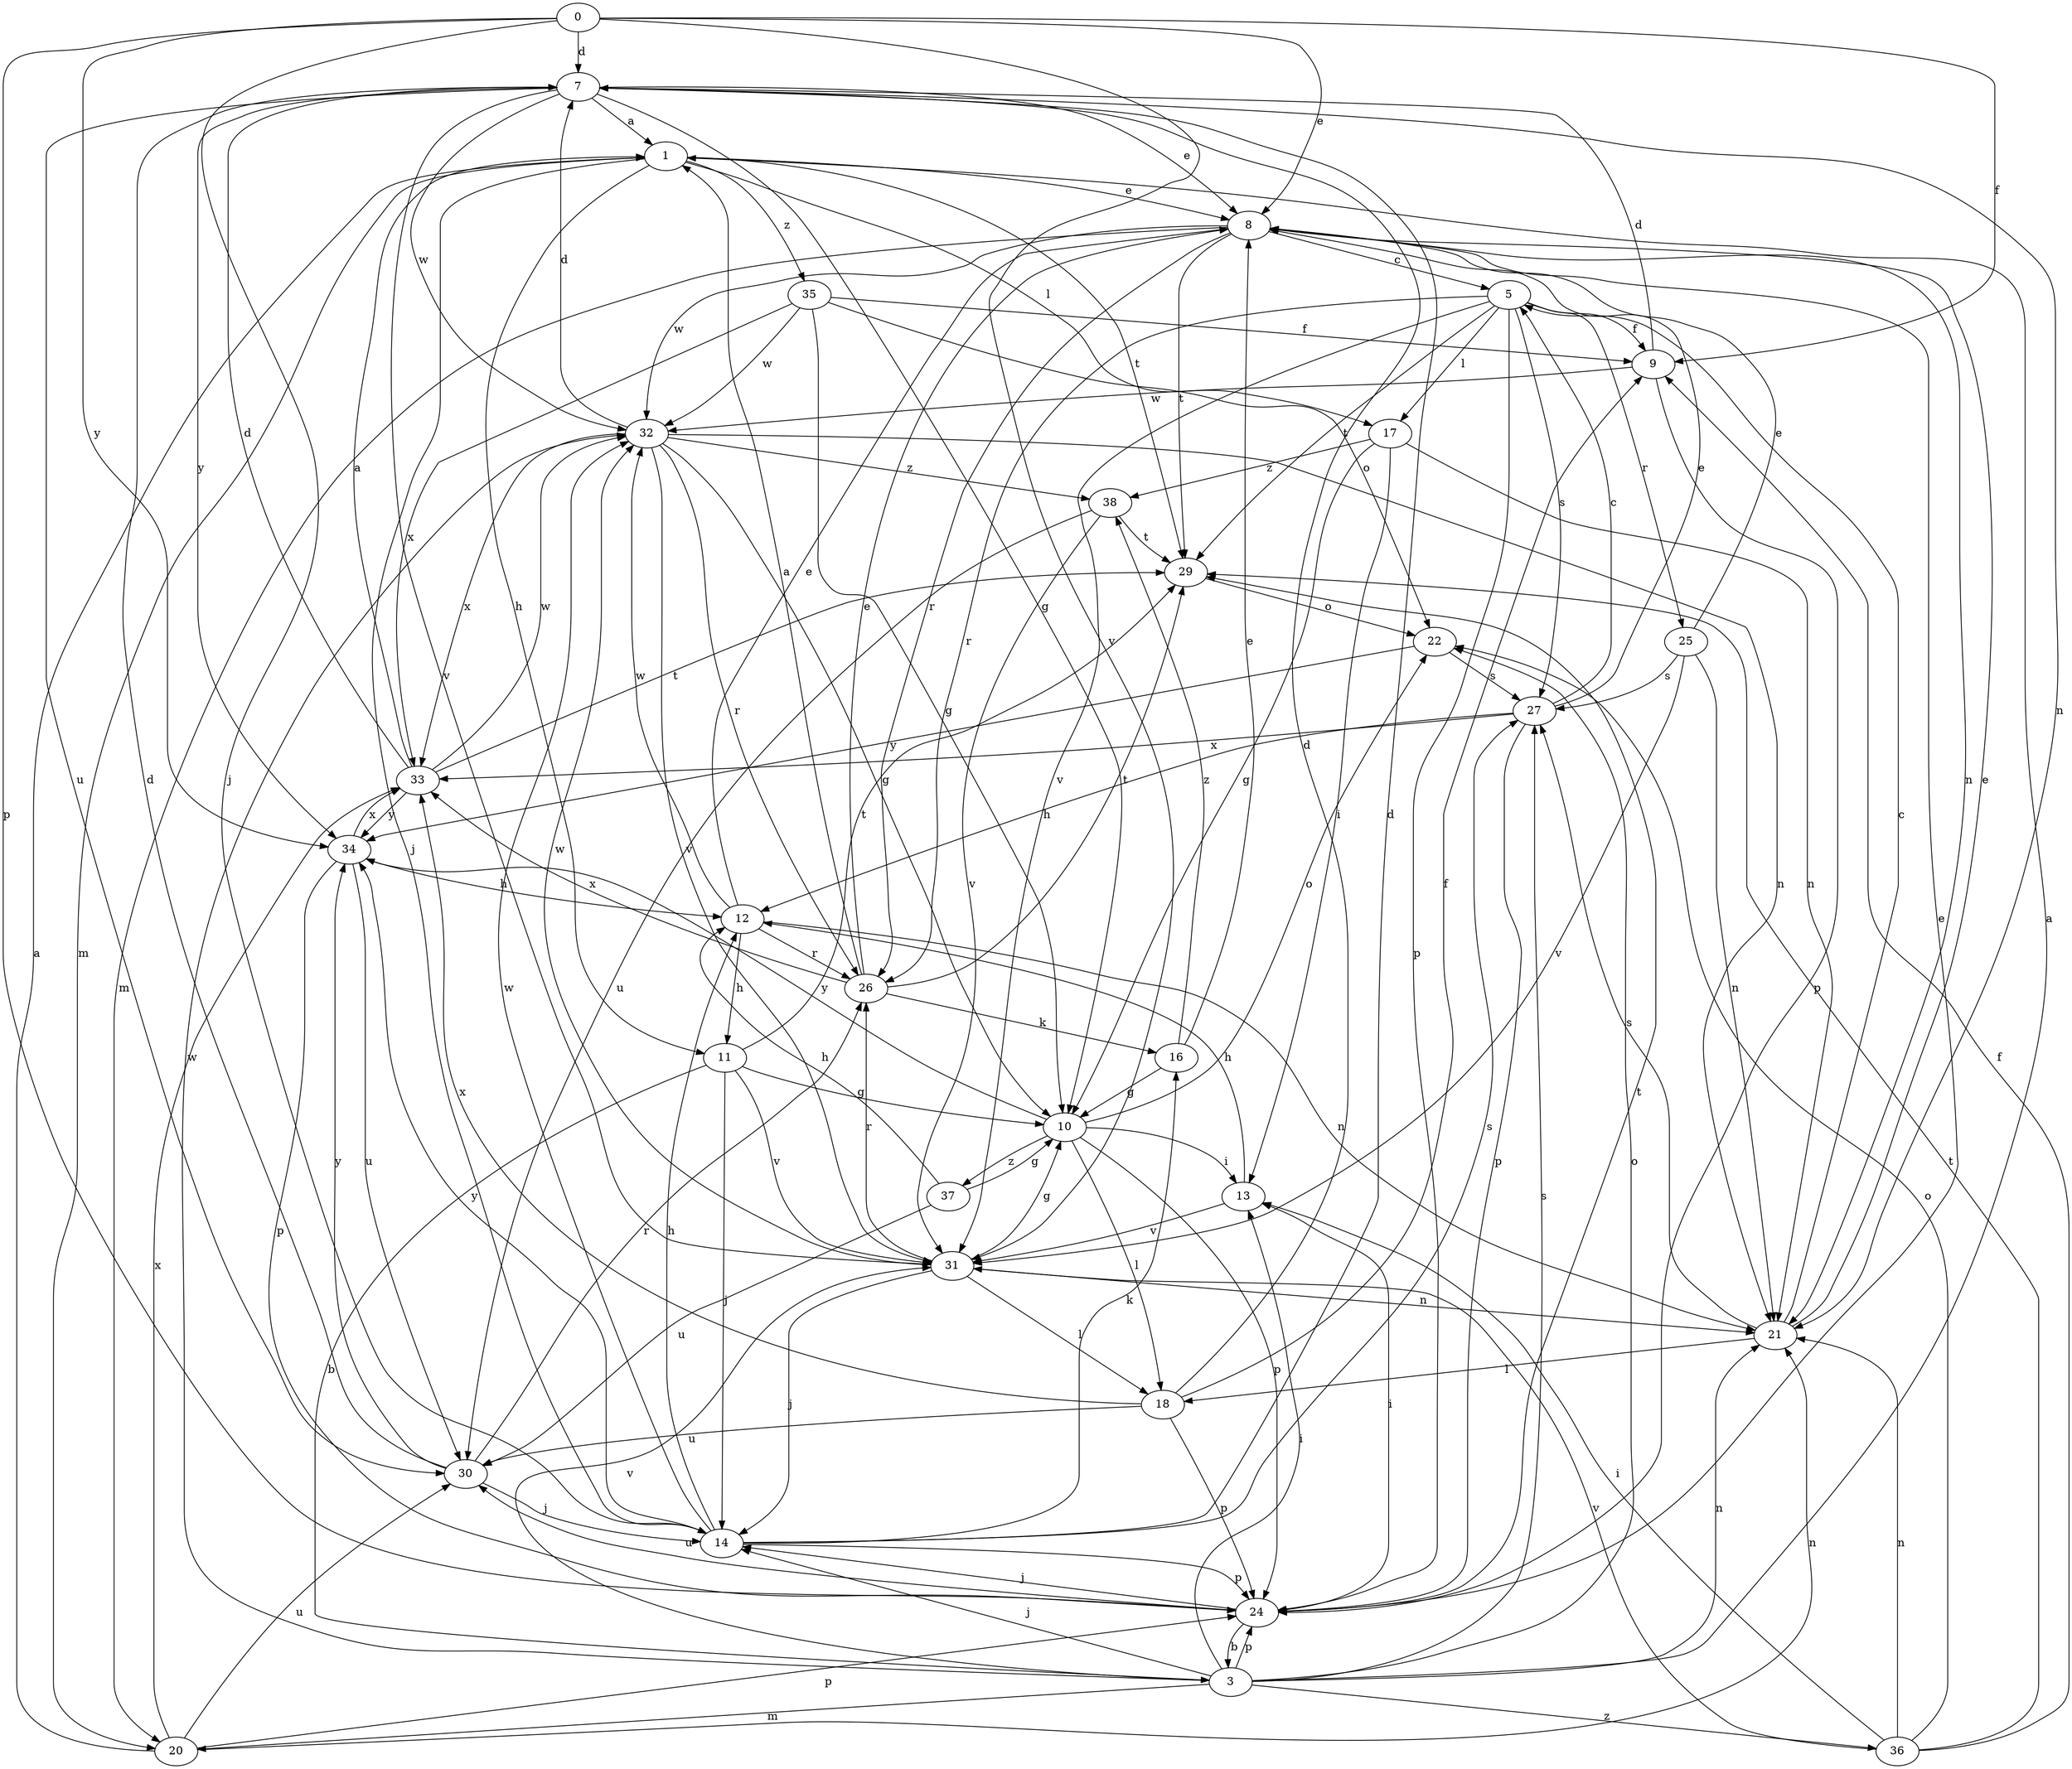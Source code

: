 strict digraph  {
0;
1;
3;
5;
7;
8;
9;
10;
11;
12;
13;
14;
16;
17;
18;
20;
21;
22;
24;
25;
26;
27;
29;
30;
31;
32;
33;
34;
35;
36;
37;
38;
0 -> 7  [label=d];
0 -> 8  [label=e];
0 -> 9  [label=f];
0 -> 14  [label=j];
0 -> 24  [label=p];
0 -> 31  [label=v];
0 -> 34  [label=y];
1 -> 8  [label=e];
1 -> 11  [label=h];
1 -> 14  [label=j];
1 -> 17  [label=l];
1 -> 20  [label=m];
1 -> 29  [label=t];
1 -> 35  [label=z];
3 -> 1  [label=a];
3 -> 13  [label=i];
3 -> 14  [label=j];
3 -> 20  [label=m];
3 -> 21  [label=n];
3 -> 22  [label=o];
3 -> 24  [label=p];
3 -> 27  [label=s];
3 -> 31  [label=v];
3 -> 32  [label=w];
3 -> 36  [label=z];
5 -> 9  [label=f];
5 -> 17  [label=l];
5 -> 24  [label=p];
5 -> 25  [label=r];
5 -> 26  [label=r];
5 -> 27  [label=s];
5 -> 29  [label=t];
5 -> 31  [label=v];
7 -> 1  [label=a];
7 -> 8  [label=e];
7 -> 10  [label=g];
7 -> 21  [label=n];
7 -> 30  [label=u];
7 -> 31  [label=v];
7 -> 32  [label=w];
7 -> 34  [label=y];
8 -> 5  [label=c];
8 -> 20  [label=m];
8 -> 21  [label=n];
8 -> 26  [label=r];
8 -> 29  [label=t];
8 -> 32  [label=w];
9 -> 7  [label=d];
9 -> 24  [label=p];
9 -> 32  [label=w];
10 -> 13  [label=i];
10 -> 18  [label=l];
10 -> 22  [label=o];
10 -> 24  [label=p];
10 -> 34  [label=y];
10 -> 37  [label=z];
11 -> 3  [label=b];
11 -> 10  [label=g];
11 -> 14  [label=j];
11 -> 29  [label=t];
11 -> 31  [label=v];
12 -> 8  [label=e];
12 -> 11  [label=h];
12 -> 21  [label=n];
12 -> 26  [label=r];
12 -> 32  [label=w];
13 -> 12  [label=h];
13 -> 31  [label=v];
14 -> 7  [label=d];
14 -> 12  [label=h];
14 -> 16  [label=k];
14 -> 24  [label=p];
14 -> 27  [label=s];
14 -> 32  [label=w];
14 -> 34  [label=y];
16 -> 8  [label=e];
16 -> 10  [label=g];
16 -> 38  [label=z];
17 -> 10  [label=g];
17 -> 13  [label=i];
17 -> 21  [label=n];
17 -> 38  [label=z];
18 -> 7  [label=d];
18 -> 9  [label=f];
18 -> 24  [label=p];
18 -> 30  [label=u];
18 -> 33  [label=x];
20 -> 1  [label=a];
20 -> 21  [label=n];
20 -> 24  [label=p];
20 -> 30  [label=u];
20 -> 33  [label=x];
21 -> 5  [label=c];
21 -> 8  [label=e];
21 -> 18  [label=l];
21 -> 27  [label=s];
22 -> 27  [label=s];
22 -> 34  [label=y];
24 -> 3  [label=b];
24 -> 8  [label=e];
24 -> 13  [label=i];
24 -> 14  [label=j];
24 -> 29  [label=t];
24 -> 30  [label=u];
25 -> 8  [label=e];
25 -> 21  [label=n];
25 -> 27  [label=s];
25 -> 31  [label=v];
26 -> 1  [label=a];
26 -> 8  [label=e];
26 -> 16  [label=k];
26 -> 29  [label=t];
26 -> 33  [label=x];
27 -> 5  [label=c];
27 -> 8  [label=e];
27 -> 12  [label=h];
27 -> 24  [label=p];
27 -> 33  [label=x];
29 -> 22  [label=o];
30 -> 7  [label=d];
30 -> 14  [label=j];
30 -> 26  [label=r];
30 -> 34  [label=y];
31 -> 10  [label=g];
31 -> 14  [label=j];
31 -> 18  [label=l];
31 -> 21  [label=n];
31 -> 26  [label=r];
31 -> 32  [label=w];
32 -> 7  [label=d];
32 -> 10  [label=g];
32 -> 21  [label=n];
32 -> 26  [label=r];
32 -> 31  [label=v];
32 -> 33  [label=x];
32 -> 38  [label=z];
33 -> 1  [label=a];
33 -> 7  [label=d];
33 -> 29  [label=t];
33 -> 32  [label=w];
33 -> 34  [label=y];
34 -> 12  [label=h];
34 -> 24  [label=p];
34 -> 30  [label=u];
34 -> 33  [label=x];
35 -> 9  [label=f];
35 -> 10  [label=g];
35 -> 22  [label=o];
35 -> 32  [label=w];
35 -> 33  [label=x];
36 -> 9  [label=f];
36 -> 13  [label=i];
36 -> 21  [label=n];
36 -> 22  [label=o];
36 -> 29  [label=t];
36 -> 31  [label=v];
37 -> 10  [label=g];
37 -> 12  [label=h];
37 -> 30  [label=u];
38 -> 29  [label=t];
38 -> 30  [label=u];
38 -> 31  [label=v];
}
